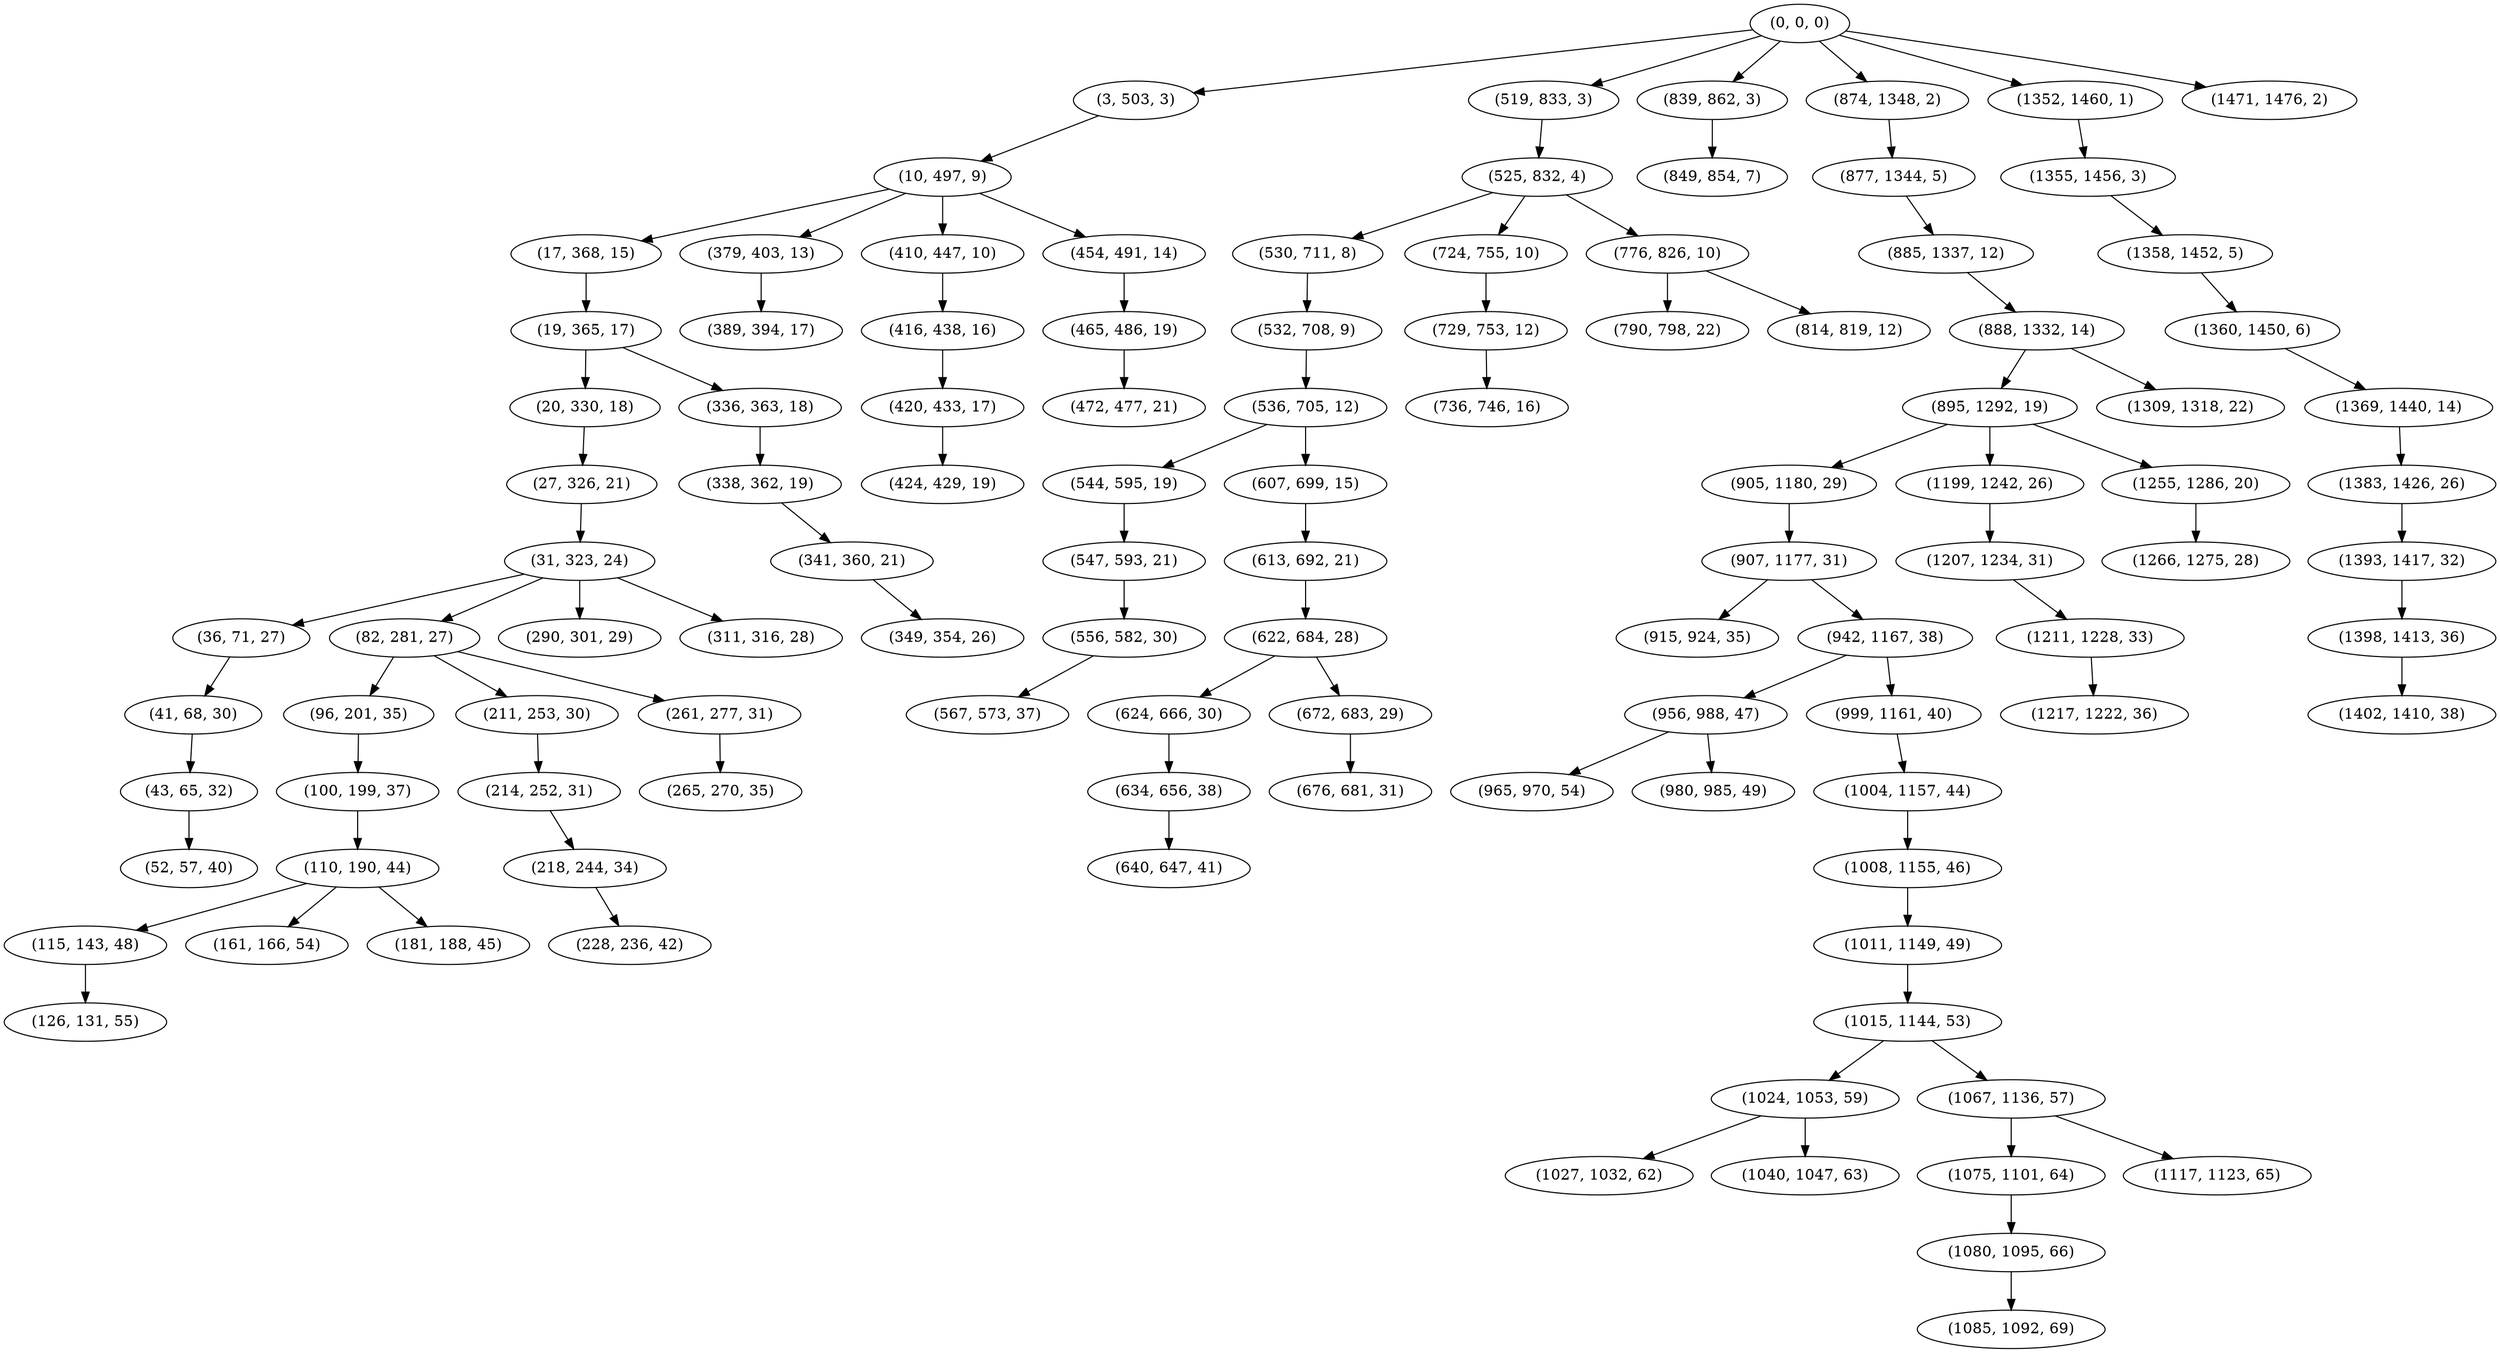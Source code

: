 digraph tree {
    "(0, 0, 0)";
    "(3, 503, 3)";
    "(10, 497, 9)";
    "(17, 368, 15)";
    "(19, 365, 17)";
    "(20, 330, 18)";
    "(27, 326, 21)";
    "(31, 323, 24)";
    "(36, 71, 27)";
    "(41, 68, 30)";
    "(43, 65, 32)";
    "(52, 57, 40)";
    "(82, 281, 27)";
    "(96, 201, 35)";
    "(100, 199, 37)";
    "(110, 190, 44)";
    "(115, 143, 48)";
    "(126, 131, 55)";
    "(161, 166, 54)";
    "(181, 188, 45)";
    "(211, 253, 30)";
    "(214, 252, 31)";
    "(218, 244, 34)";
    "(228, 236, 42)";
    "(261, 277, 31)";
    "(265, 270, 35)";
    "(290, 301, 29)";
    "(311, 316, 28)";
    "(336, 363, 18)";
    "(338, 362, 19)";
    "(341, 360, 21)";
    "(349, 354, 26)";
    "(379, 403, 13)";
    "(389, 394, 17)";
    "(410, 447, 10)";
    "(416, 438, 16)";
    "(420, 433, 17)";
    "(424, 429, 19)";
    "(454, 491, 14)";
    "(465, 486, 19)";
    "(472, 477, 21)";
    "(519, 833, 3)";
    "(525, 832, 4)";
    "(530, 711, 8)";
    "(532, 708, 9)";
    "(536, 705, 12)";
    "(544, 595, 19)";
    "(547, 593, 21)";
    "(556, 582, 30)";
    "(567, 573, 37)";
    "(607, 699, 15)";
    "(613, 692, 21)";
    "(622, 684, 28)";
    "(624, 666, 30)";
    "(634, 656, 38)";
    "(640, 647, 41)";
    "(672, 683, 29)";
    "(676, 681, 31)";
    "(724, 755, 10)";
    "(729, 753, 12)";
    "(736, 746, 16)";
    "(776, 826, 10)";
    "(790, 798, 22)";
    "(814, 819, 12)";
    "(839, 862, 3)";
    "(849, 854, 7)";
    "(874, 1348, 2)";
    "(877, 1344, 5)";
    "(885, 1337, 12)";
    "(888, 1332, 14)";
    "(895, 1292, 19)";
    "(905, 1180, 29)";
    "(907, 1177, 31)";
    "(915, 924, 35)";
    "(942, 1167, 38)";
    "(956, 988, 47)";
    "(965, 970, 54)";
    "(980, 985, 49)";
    "(999, 1161, 40)";
    "(1004, 1157, 44)";
    "(1008, 1155, 46)";
    "(1011, 1149, 49)";
    "(1015, 1144, 53)";
    "(1024, 1053, 59)";
    "(1027, 1032, 62)";
    "(1040, 1047, 63)";
    "(1067, 1136, 57)";
    "(1075, 1101, 64)";
    "(1080, 1095, 66)";
    "(1085, 1092, 69)";
    "(1117, 1123, 65)";
    "(1199, 1242, 26)";
    "(1207, 1234, 31)";
    "(1211, 1228, 33)";
    "(1217, 1222, 36)";
    "(1255, 1286, 20)";
    "(1266, 1275, 28)";
    "(1309, 1318, 22)";
    "(1352, 1460, 1)";
    "(1355, 1456, 3)";
    "(1358, 1452, 5)";
    "(1360, 1450, 6)";
    "(1369, 1440, 14)";
    "(1383, 1426, 26)";
    "(1393, 1417, 32)";
    "(1398, 1413, 36)";
    "(1402, 1410, 38)";
    "(1471, 1476, 2)";
    "(0, 0, 0)" -> "(3, 503, 3)";
    "(0, 0, 0)" -> "(519, 833, 3)";
    "(0, 0, 0)" -> "(839, 862, 3)";
    "(0, 0, 0)" -> "(874, 1348, 2)";
    "(0, 0, 0)" -> "(1352, 1460, 1)";
    "(0, 0, 0)" -> "(1471, 1476, 2)";
    "(3, 503, 3)" -> "(10, 497, 9)";
    "(10, 497, 9)" -> "(17, 368, 15)";
    "(10, 497, 9)" -> "(379, 403, 13)";
    "(10, 497, 9)" -> "(410, 447, 10)";
    "(10, 497, 9)" -> "(454, 491, 14)";
    "(17, 368, 15)" -> "(19, 365, 17)";
    "(19, 365, 17)" -> "(20, 330, 18)";
    "(19, 365, 17)" -> "(336, 363, 18)";
    "(20, 330, 18)" -> "(27, 326, 21)";
    "(27, 326, 21)" -> "(31, 323, 24)";
    "(31, 323, 24)" -> "(36, 71, 27)";
    "(31, 323, 24)" -> "(82, 281, 27)";
    "(31, 323, 24)" -> "(290, 301, 29)";
    "(31, 323, 24)" -> "(311, 316, 28)";
    "(36, 71, 27)" -> "(41, 68, 30)";
    "(41, 68, 30)" -> "(43, 65, 32)";
    "(43, 65, 32)" -> "(52, 57, 40)";
    "(82, 281, 27)" -> "(96, 201, 35)";
    "(82, 281, 27)" -> "(211, 253, 30)";
    "(82, 281, 27)" -> "(261, 277, 31)";
    "(96, 201, 35)" -> "(100, 199, 37)";
    "(100, 199, 37)" -> "(110, 190, 44)";
    "(110, 190, 44)" -> "(115, 143, 48)";
    "(110, 190, 44)" -> "(161, 166, 54)";
    "(110, 190, 44)" -> "(181, 188, 45)";
    "(115, 143, 48)" -> "(126, 131, 55)";
    "(211, 253, 30)" -> "(214, 252, 31)";
    "(214, 252, 31)" -> "(218, 244, 34)";
    "(218, 244, 34)" -> "(228, 236, 42)";
    "(261, 277, 31)" -> "(265, 270, 35)";
    "(336, 363, 18)" -> "(338, 362, 19)";
    "(338, 362, 19)" -> "(341, 360, 21)";
    "(341, 360, 21)" -> "(349, 354, 26)";
    "(379, 403, 13)" -> "(389, 394, 17)";
    "(410, 447, 10)" -> "(416, 438, 16)";
    "(416, 438, 16)" -> "(420, 433, 17)";
    "(420, 433, 17)" -> "(424, 429, 19)";
    "(454, 491, 14)" -> "(465, 486, 19)";
    "(465, 486, 19)" -> "(472, 477, 21)";
    "(519, 833, 3)" -> "(525, 832, 4)";
    "(525, 832, 4)" -> "(530, 711, 8)";
    "(525, 832, 4)" -> "(724, 755, 10)";
    "(525, 832, 4)" -> "(776, 826, 10)";
    "(530, 711, 8)" -> "(532, 708, 9)";
    "(532, 708, 9)" -> "(536, 705, 12)";
    "(536, 705, 12)" -> "(544, 595, 19)";
    "(536, 705, 12)" -> "(607, 699, 15)";
    "(544, 595, 19)" -> "(547, 593, 21)";
    "(547, 593, 21)" -> "(556, 582, 30)";
    "(556, 582, 30)" -> "(567, 573, 37)";
    "(607, 699, 15)" -> "(613, 692, 21)";
    "(613, 692, 21)" -> "(622, 684, 28)";
    "(622, 684, 28)" -> "(624, 666, 30)";
    "(622, 684, 28)" -> "(672, 683, 29)";
    "(624, 666, 30)" -> "(634, 656, 38)";
    "(634, 656, 38)" -> "(640, 647, 41)";
    "(672, 683, 29)" -> "(676, 681, 31)";
    "(724, 755, 10)" -> "(729, 753, 12)";
    "(729, 753, 12)" -> "(736, 746, 16)";
    "(776, 826, 10)" -> "(790, 798, 22)";
    "(776, 826, 10)" -> "(814, 819, 12)";
    "(839, 862, 3)" -> "(849, 854, 7)";
    "(874, 1348, 2)" -> "(877, 1344, 5)";
    "(877, 1344, 5)" -> "(885, 1337, 12)";
    "(885, 1337, 12)" -> "(888, 1332, 14)";
    "(888, 1332, 14)" -> "(895, 1292, 19)";
    "(888, 1332, 14)" -> "(1309, 1318, 22)";
    "(895, 1292, 19)" -> "(905, 1180, 29)";
    "(895, 1292, 19)" -> "(1199, 1242, 26)";
    "(895, 1292, 19)" -> "(1255, 1286, 20)";
    "(905, 1180, 29)" -> "(907, 1177, 31)";
    "(907, 1177, 31)" -> "(915, 924, 35)";
    "(907, 1177, 31)" -> "(942, 1167, 38)";
    "(942, 1167, 38)" -> "(956, 988, 47)";
    "(942, 1167, 38)" -> "(999, 1161, 40)";
    "(956, 988, 47)" -> "(965, 970, 54)";
    "(956, 988, 47)" -> "(980, 985, 49)";
    "(999, 1161, 40)" -> "(1004, 1157, 44)";
    "(1004, 1157, 44)" -> "(1008, 1155, 46)";
    "(1008, 1155, 46)" -> "(1011, 1149, 49)";
    "(1011, 1149, 49)" -> "(1015, 1144, 53)";
    "(1015, 1144, 53)" -> "(1024, 1053, 59)";
    "(1015, 1144, 53)" -> "(1067, 1136, 57)";
    "(1024, 1053, 59)" -> "(1027, 1032, 62)";
    "(1024, 1053, 59)" -> "(1040, 1047, 63)";
    "(1067, 1136, 57)" -> "(1075, 1101, 64)";
    "(1067, 1136, 57)" -> "(1117, 1123, 65)";
    "(1075, 1101, 64)" -> "(1080, 1095, 66)";
    "(1080, 1095, 66)" -> "(1085, 1092, 69)";
    "(1199, 1242, 26)" -> "(1207, 1234, 31)";
    "(1207, 1234, 31)" -> "(1211, 1228, 33)";
    "(1211, 1228, 33)" -> "(1217, 1222, 36)";
    "(1255, 1286, 20)" -> "(1266, 1275, 28)";
    "(1352, 1460, 1)" -> "(1355, 1456, 3)";
    "(1355, 1456, 3)" -> "(1358, 1452, 5)";
    "(1358, 1452, 5)" -> "(1360, 1450, 6)";
    "(1360, 1450, 6)" -> "(1369, 1440, 14)";
    "(1369, 1440, 14)" -> "(1383, 1426, 26)";
    "(1383, 1426, 26)" -> "(1393, 1417, 32)";
    "(1393, 1417, 32)" -> "(1398, 1413, 36)";
    "(1398, 1413, 36)" -> "(1402, 1410, 38)";
}
